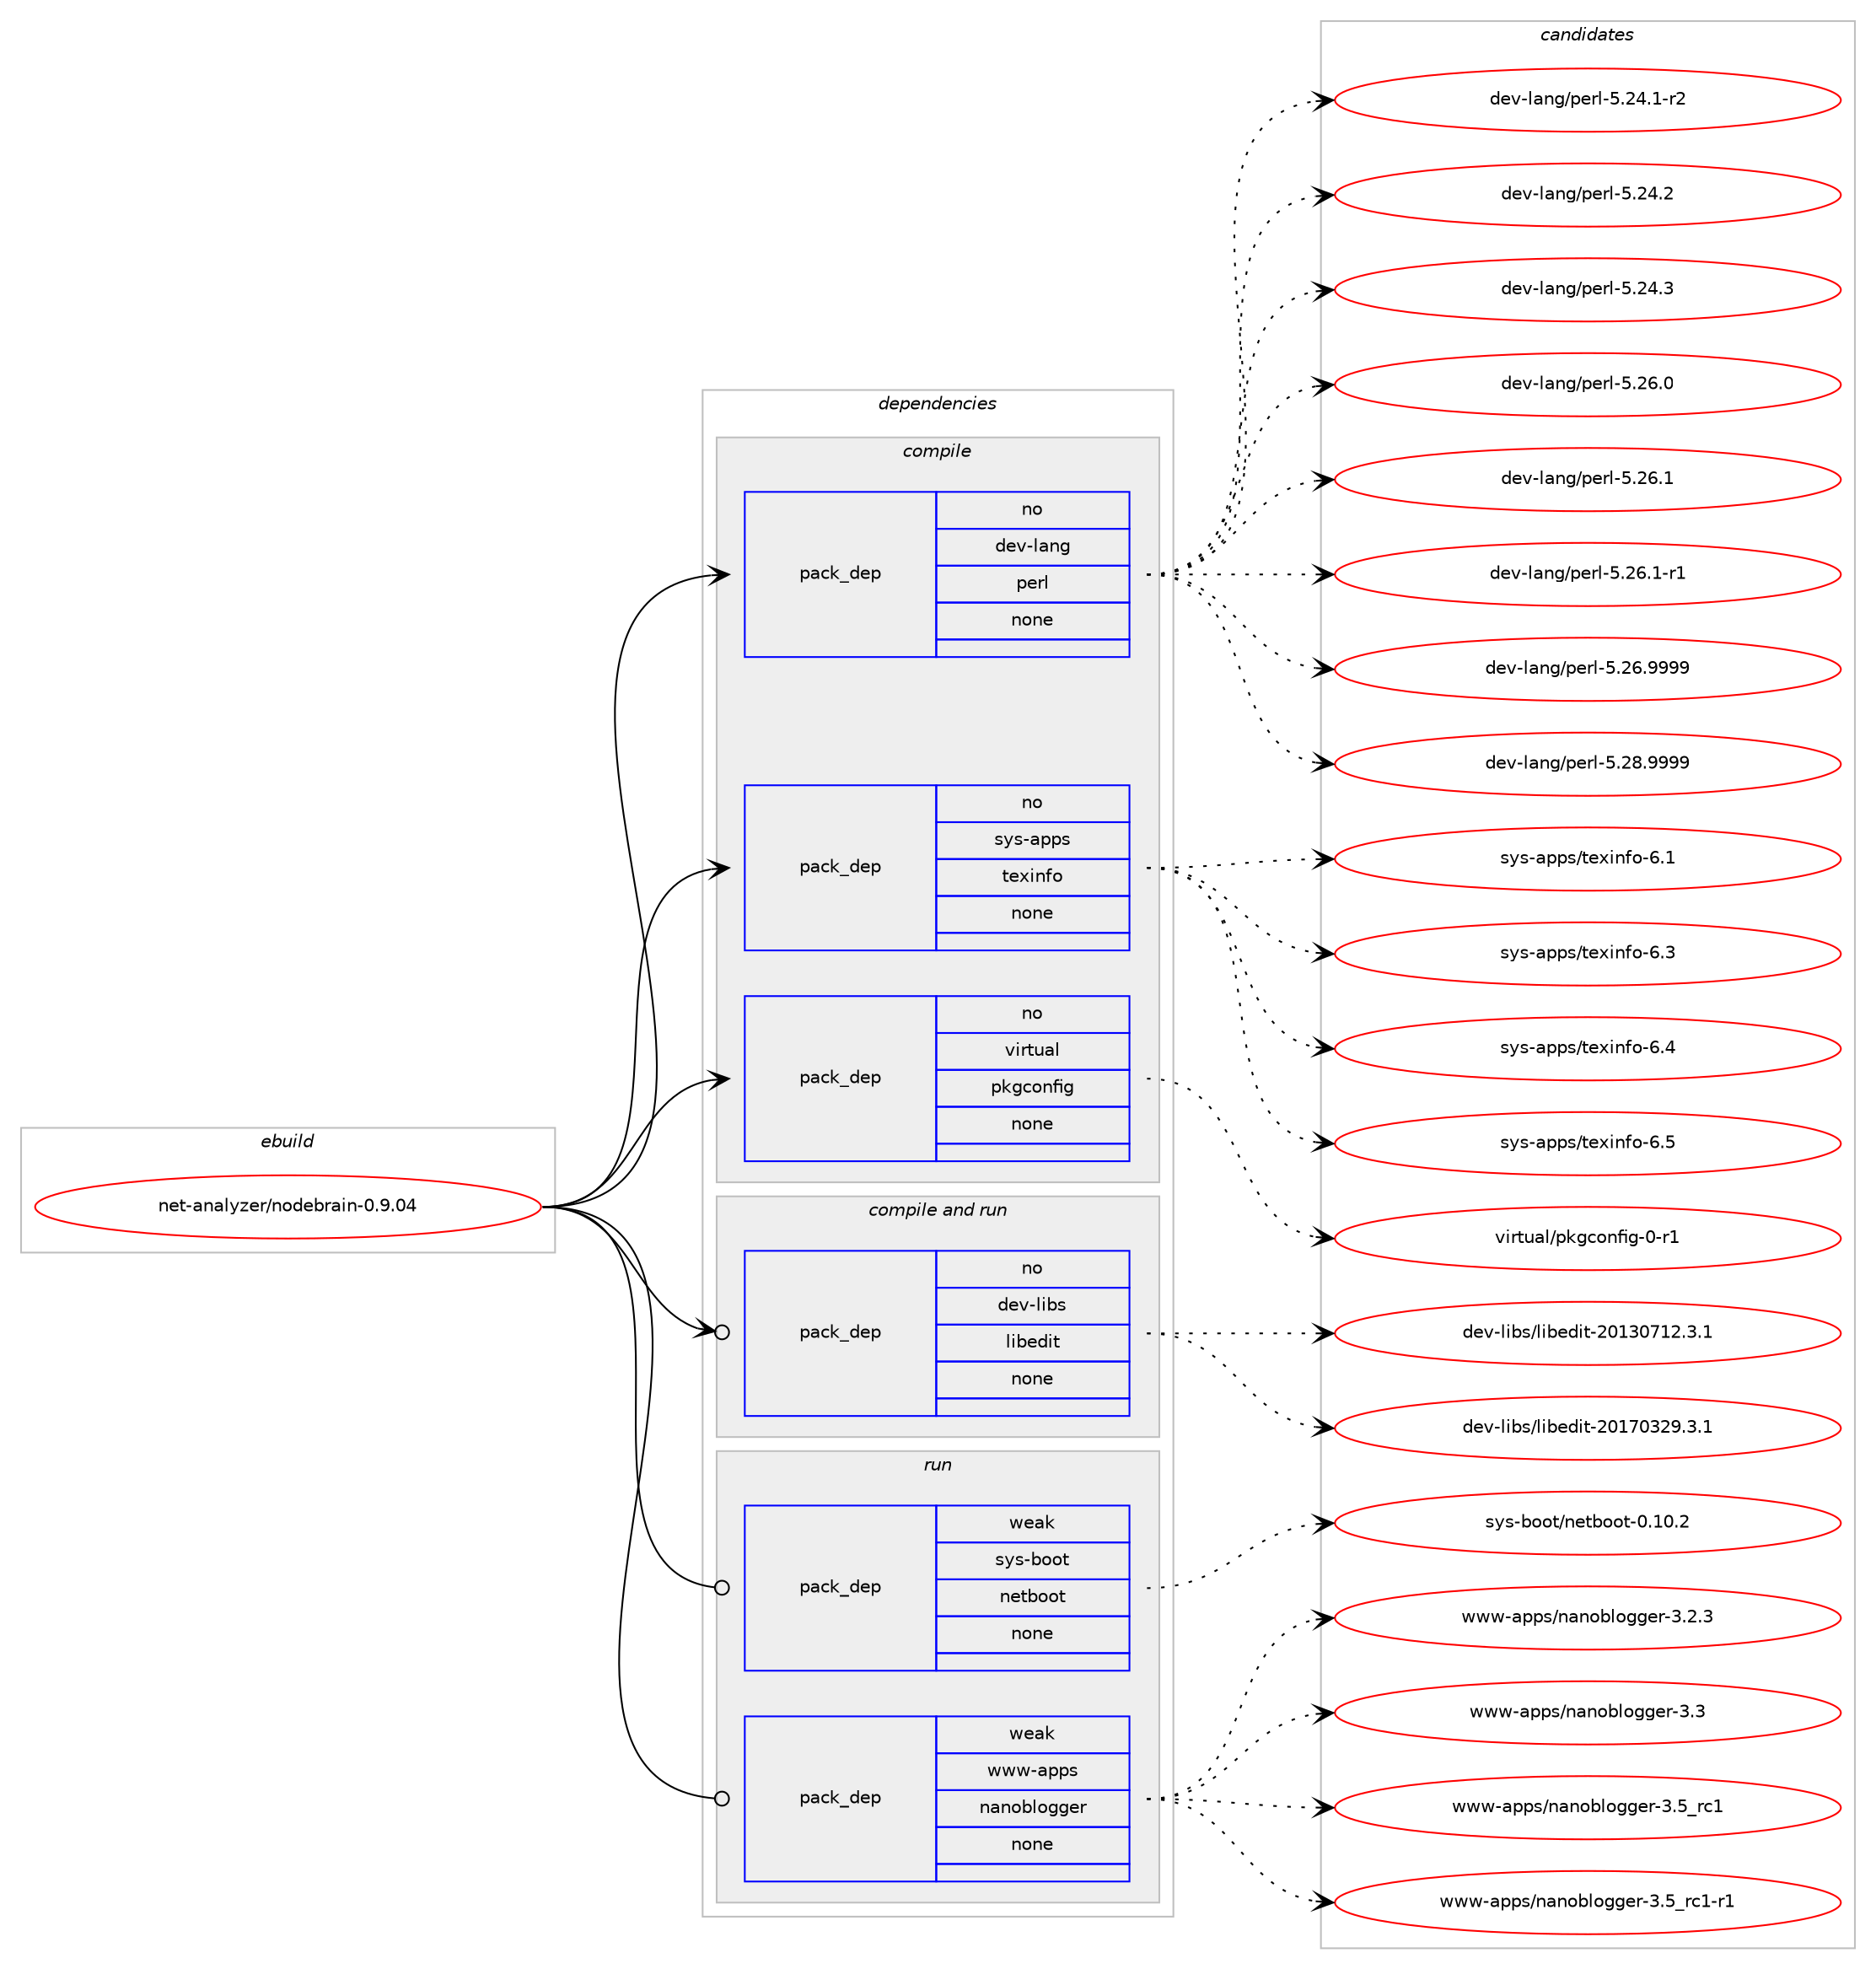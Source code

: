 digraph prolog {

# *************
# Graph options
# *************

newrank=true;
concentrate=true;
compound=true;
graph [rankdir=LR,fontname=Helvetica,fontsize=10,ranksep=1.5];#, ranksep=2.5, nodesep=0.2];
edge  [arrowhead=vee];
node  [fontname=Helvetica,fontsize=10];

# **********
# The ebuild
# **********

subgraph cluster_leftcol {
color=gray;
rank=same;
label=<<i>ebuild</i>>;
id [label="net-analyzer/nodebrain-0.9.04", color=red, width=4, href="../net-analyzer/nodebrain-0.9.04.svg"];
}

# ****************
# The dependencies
# ****************

subgraph cluster_midcol {
color=gray;
label=<<i>dependencies</i>>;
subgraph cluster_compile {
fillcolor="#eeeeee";
style=filled;
label=<<i>compile</i>>;
subgraph pack296578 {
dependency402416 [label=<<TABLE BORDER="0" CELLBORDER="1" CELLSPACING="0" CELLPADDING="4" WIDTH="220"><TR><TD ROWSPAN="6" CELLPADDING="30">pack_dep</TD></TR><TR><TD WIDTH="110">no</TD></TR><TR><TD>dev-lang</TD></TR><TR><TD>perl</TD></TR><TR><TD>none</TD></TR><TR><TD></TD></TR></TABLE>>, shape=none, color=blue];
}
id:e -> dependency402416:w [weight=20,style="solid",arrowhead="vee"];
subgraph pack296579 {
dependency402417 [label=<<TABLE BORDER="0" CELLBORDER="1" CELLSPACING="0" CELLPADDING="4" WIDTH="220"><TR><TD ROWSPAN="6" CELLPADDING="30">pack_dep</TD></TR><TR><TD WIDTH="110">no</TD></TR><TR><TD>sys-apps</TD></TR><TR><TD>texinfo</TD></TR><TR><TD>none</TD></TR><TR><TD></TD></TR></TABLE>>, shape=none, color=blue];
}
id:e -> dependency402417:w [weight=20,style="solid",arrowhead="vee"];
subgraph pack296580 {
dependency402418 [label=<<TABLE BORDER="0" CELLBORDER="1" CELLSPACING="0" CELLPADDING="4" WIDTH="220"><TR><TD ROWSPAN="6" CELLPADDING="30">pack_dep</TD></TR><TR><TD WIDTH="110">no</TD></TR><TR><TD>virtual</TD></TR><TR><TD>pkgconfig</TD></TR><TR><TD>none</TD></TR><TR><TD></TD></TR></TABLE>>, shape=none, color=blue];
}
id:e -> dependency402418:w [weight=20,style="solid",arrowhead="vee"];
}
subgraph cluster_compileandrun {
fillcolor="#eeeeee";
style=filled;
label=<<i>compile and run</i>>;
subgraph pack296581 {
dependency402419 [label=<<TABLE BORDER="0" CELLBORDER="1" CELLSPACING="0" CELLPADDING="4" WIDTH="220"><TR><TD ROWSPAN="6" CELLPADDING="30">pack_dep</TD></TR><TR><TD WIDTH="110">no</TD></TR><TR><TD>dev-libs</TD></TR><TR><TD>libedit</TD></TR><TR><TD>none</TD></TR><TR><TD></TD></TR></TABLE>>, shape=none, color=blue];
}
id:e -> dependency402419:w [weight=20,style="solid",arrowhead="odotvee"];
}
subgraph cluster_run {
fillcolor="#eeeeee";
style=filled;
label=<<i>run</i>>;
subgraph pack296582 {
dependency402420 [label=<<TABLE BORDER="0" CELLBORDER="1" CELLSPACING="0" CELLPADDING="4" WIDTH="220"><TR><TD ROWSPAN="6" CELLPADDING="30">pack_dep</TD></TR><TR><TD WIDTH="110">weak</TD></TR><TR><TD>sys-boot</TD></TR><TR><TD>netboot</TD></TR><TR><TD>none</TD></TR><TR><TD></TD></TR></TABLE>>, shape=none, color=blue];
}
id:e -> dependency402420:w [weight=20,style="solid",arrowhead="odot"];
subgraph pack296583 {
dependency402421 [label=<<TABLE BORDER="0" CELLBORDER="1" CELLSPACING="0" CELLPADDING="4" WIDTH="220"><TR><TD ROWSPAN="6" CELLPADDING="30">pack_dep</TD></TR><TR><TD WIDTH="110">weak</TD></TR><TR><TD>www-apps</TD></TR><TR><TD>nanoblogger</TD></TR><TR><TD>none</TD></TR><TR><TD></TD></TR></TABLE>>, shape=none, color=blue];
}
id:e -> dependency402421:w [weight=20,style="solid",arrowhead="odot"];
}
}

# **************
# The candidates
# **************

subgraph cluster_choices {
rank=same;
color=gray;
label=<<i>candidates</i>>;

subgraph choice296578 {
color=black;
nodesep=1;
choice100101118451089711010347112101114108455346505246494511450 [label="dev-lang/perl-5.24.1-r2", color=red, width=4,href="../dev-lang/perl-5.24.1-r2.svg"];
choice10010111845108971101034711210111410845534650524650 [label="dev-lang/perl-5.24.2", color=red, width=4,href="../dev-lang/perl-5.24.2.svg"];
choice10010111845108971101034711210111410845534650524651 [label="dev-lang/perl-5.24.3", color=red, width=4,href="../dev-lang/perl-5.24.3.svg"];
choice10010111845108971101034711210111410845534650544648 [label="dev-lang/perl-5.26.0", color=red, width=4,href="../dev-lang/perl-5.26.0.svg"];
choice10010111845108971101034711210111410845534650544649 [label="dev-lang/perl-5.26.1", color=red, width=4,href="../dev-lang/perl-5.26.1.svg"];
choice100101118451089711010347112101114108455346505446494511449 [label="dev-lang/perl-5.26.1-r1", color=red, width=4,href="../dev-lang/perl-5.26.1-r1.svg"];
choice10010111845108971101034711210111410845534650544657575757 [label="dev-lang/perl-5.26.9999", color=red, width=4,href="../dev-lang/perl-5.26.9999.svg"];
choice10010111845108971101034711210111410845534650564657575757 [label="dev-lang/perl-5.28.9999", color=red, width=4,href="../dev-lang/perl-5.28.9999.svg"];
dependency402416:e -> choice100101118451089711010347112101114108455346505246494511450:w [style=dotted,weight="100"];
dependency402416:e -> choice10010111845108971101034711210111410845534650524650:w [style=dotted,weight="100"];
dependency402416:e -> choice10010111845108971101034711210111410845534650524651:w [style=dotted,weight="100"];
dependency402416:e -> choice10010111845108971101034711210111410845534650544648:w [style=dotted,weight="100"];
dependency402416:e -> choice10010111845108971101034711210111410845534650544649:w [style=dotted,weight="100"];
dependency402416:e -> choice100101118451089711010347112101114108455346505446494511449:w [style=dotted,weight="100"];
dependency402416:e -> choice10010111845108971101034711210111410845534650544657575757:w [style=dotted,weight="100"];
dependency402416:e -> choice10010111845108971101034711210111410845534650564657575757:w [style=dotted,weight="100"];
}
subgraph choice296579 {
color=black;
nodesep=1;
choice11512111545971121121154711610112010511010211145544649 [label="sys-apps/texinfo-6.1", color=red, width=4,href="../sys-apps/texinfo-6.1.svg"];
choice11512111545971121121154711610112010511010211145544651 [label="sys-apps/texinfo-6.3", color=red, width=4,href="../sys-apps/texinfo-6.3.svg"];
choice11512111545971121121154711610112010511010211145544652 [label="sys-apps/texinfo-6.4", color=red, width=4,href="../sys-apps/texinfo-6.4.svg"];
choice11512111545971121121154711610112010511010211145544653 [label="sys-apps/texinfo-6.5", color=red, width=4,href="../sys-apps/texinfo-6.5.svg"];
dependency402417:e -> choice11512111545971121121154711610112010511010211145544649:w [style=dotted,weight="100"];
dependency402417:e -> choice11512111545971121121154711610112010511010211145544651:w [style=dotted,weight="100"];
dependency402417:e -> choice11512111545971121121154711610112010511010211145544652:w [style=dotted,weight="100"];
dependency402417:e -> choice11512111545971121121154711610112010511010211145544653:w [style=dotted,weight="100"];
}
subgraph choice296580 {
color=black;
nodesep=1;
choice11810511411611797108471121071039911111010210510345484511449 [label="virtual/pkgconfig-0-r1", color=red, width=4,href="../virtual/pkgconfig-0-r1.svg"];
dependency402418:e -> choice11810511411611797108471121071039911111010210510345484511449:w [style=dotted,weight="100"];
}
subgraph choice296581 {
color=black;
nodesep=1;
choice1001011184510810598115471081059810110010511645504849514855495046514649 [label="dev-libs/libedit-20130712.3.1", color=red, width=4,href="../dev-libs/libedit-20130712.3.1.svg"];
choice1001011184510810598115471081059810110010511645504849554851505746514649 [label="dev-libs/libedit-20170329.3.1", color=red, width=4,href="../dev-libs/libedit-20170329.3.1.svg"];
dependency402419:e -> choice1001011184510810598115471081059810110010511645504849514855495046514649:w [style=dotted,weight="100"];
dependency402419:e -> choice1001011184510810598115471081059810110010511645504849554851505746514649:w [style=dotted,weight="100"];
}
subgraph choice296582 {
color=black;
nodesep=1;
choice1151211154598111111116471101011169811111111645484649484650 [label="sys-boot/netboot-0.10.2", color=red, width=4,href="../sys-boot/netboot-0.10.2.svg"];
dependency402420:e -> choice1151211154598111111116471101011169811111111645484649484650:w [style=dotted,weight="100"];
}
subgraph choice296583 {
color=black;
nodesep=1;
choice1191191194597112112115471109711011198108111103103101114455146504651 [label="www-apps/nanoblogger-3.2.3", color=red, width=4,href="../www-apps/nanoblogger-3.2.3.svg"];
choice119119119459711211211547110971101119810811110310310111445514651 [label="www-apps/nanoblogger-3.3", color=red, width=4,href="../www-apps/nanoblogger-3.3.svg"];
choice119119119459711211211547110971101119810811110310310111445514653951149949 [label="www-apps/nanoblogger-3.5_rc1", color=red, width=4,href="../www-apps/nanoblogger-3.5_rc1.svg"];
choice1191191194597112112115471109711011198108111103103101114455146539511499494511449 [label="www-apps/nanoblogger-3.5_rc1-r1", color=red, width=4,href="../www-apps/nanoblogger-3.5_rc1-r1.svg"];
dependency402421:e -> choice1191191194597112112115471109711011198108111103103101114455146504651:w [style=dotted,weight="100"];
dependency402421:e -> choice119119119459711211211547110971101119810811110310310111445514651:w [style=dotted,weight="100"];
dependency402421:e -> choice119119119459711211211547110971101119810811110310310111445514653951149949:w [style=dotted,weight="100"];
dependency402421:e -> choice1191191194597112112115471109711011198108111103103101114455146539511499494511449:w [style=dotted,weight="100"];
}
}

}
